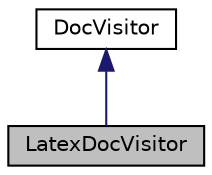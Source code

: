 digraph "LatexDocVisitor"
{
 // INTERACTIVE_SVG=YES
 // LATEX_PDF_SIZE
  edge [fontname="Helvetica",fontsize="10",labelfontname="Helvetica",labelfontsize="10"];
  node [fontname="Helvetica",fontsize="10",shape=record];
  Node1 [label="LatexDocVisitor",height=0.2,width=0.4,color="black", fillcolor="grey75", style="filled", fontcolor="black",tooltip="Concrete visitor implementation for LaTeX output."];
  Node2 -> Node1 [dir="back",color="midnightblue",fontsize="10",style="solid",fontname="Helvetica"];
  Node2 [label="DocVisitor",height=0.2,width=0.4,color="black", fillcolor="white", style="filled",URL="$d0/d78/class_doc_visitor.html",tooltip="Abstract visitor that participates in the visitor pattern."];
}
